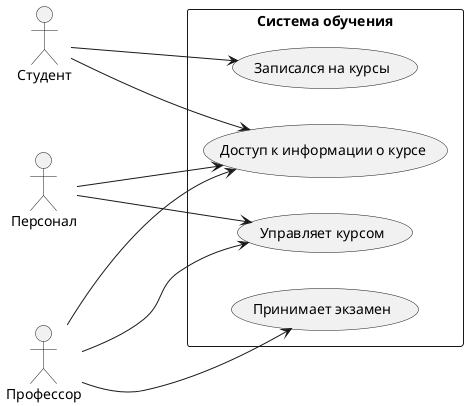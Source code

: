@startuml
left to right direction
skinparam packageStyle rectangle
actor Профессор
actor Студент
actor Персонал

rectangle "Система обучения" {
    Профессор --> (Принимает экзамен)
    Профессор --> (Управляет курсом)
    Профессор ---> (Доступ к информации о курсе)
    Студент ---> (Доступ к информации о курсе)   
    Студент ---> (Записался на курсы)
    Персонал ---> (Доступ к информации о курсе)
    Персонал ---> (Управляет курсом)  
}
@enduml